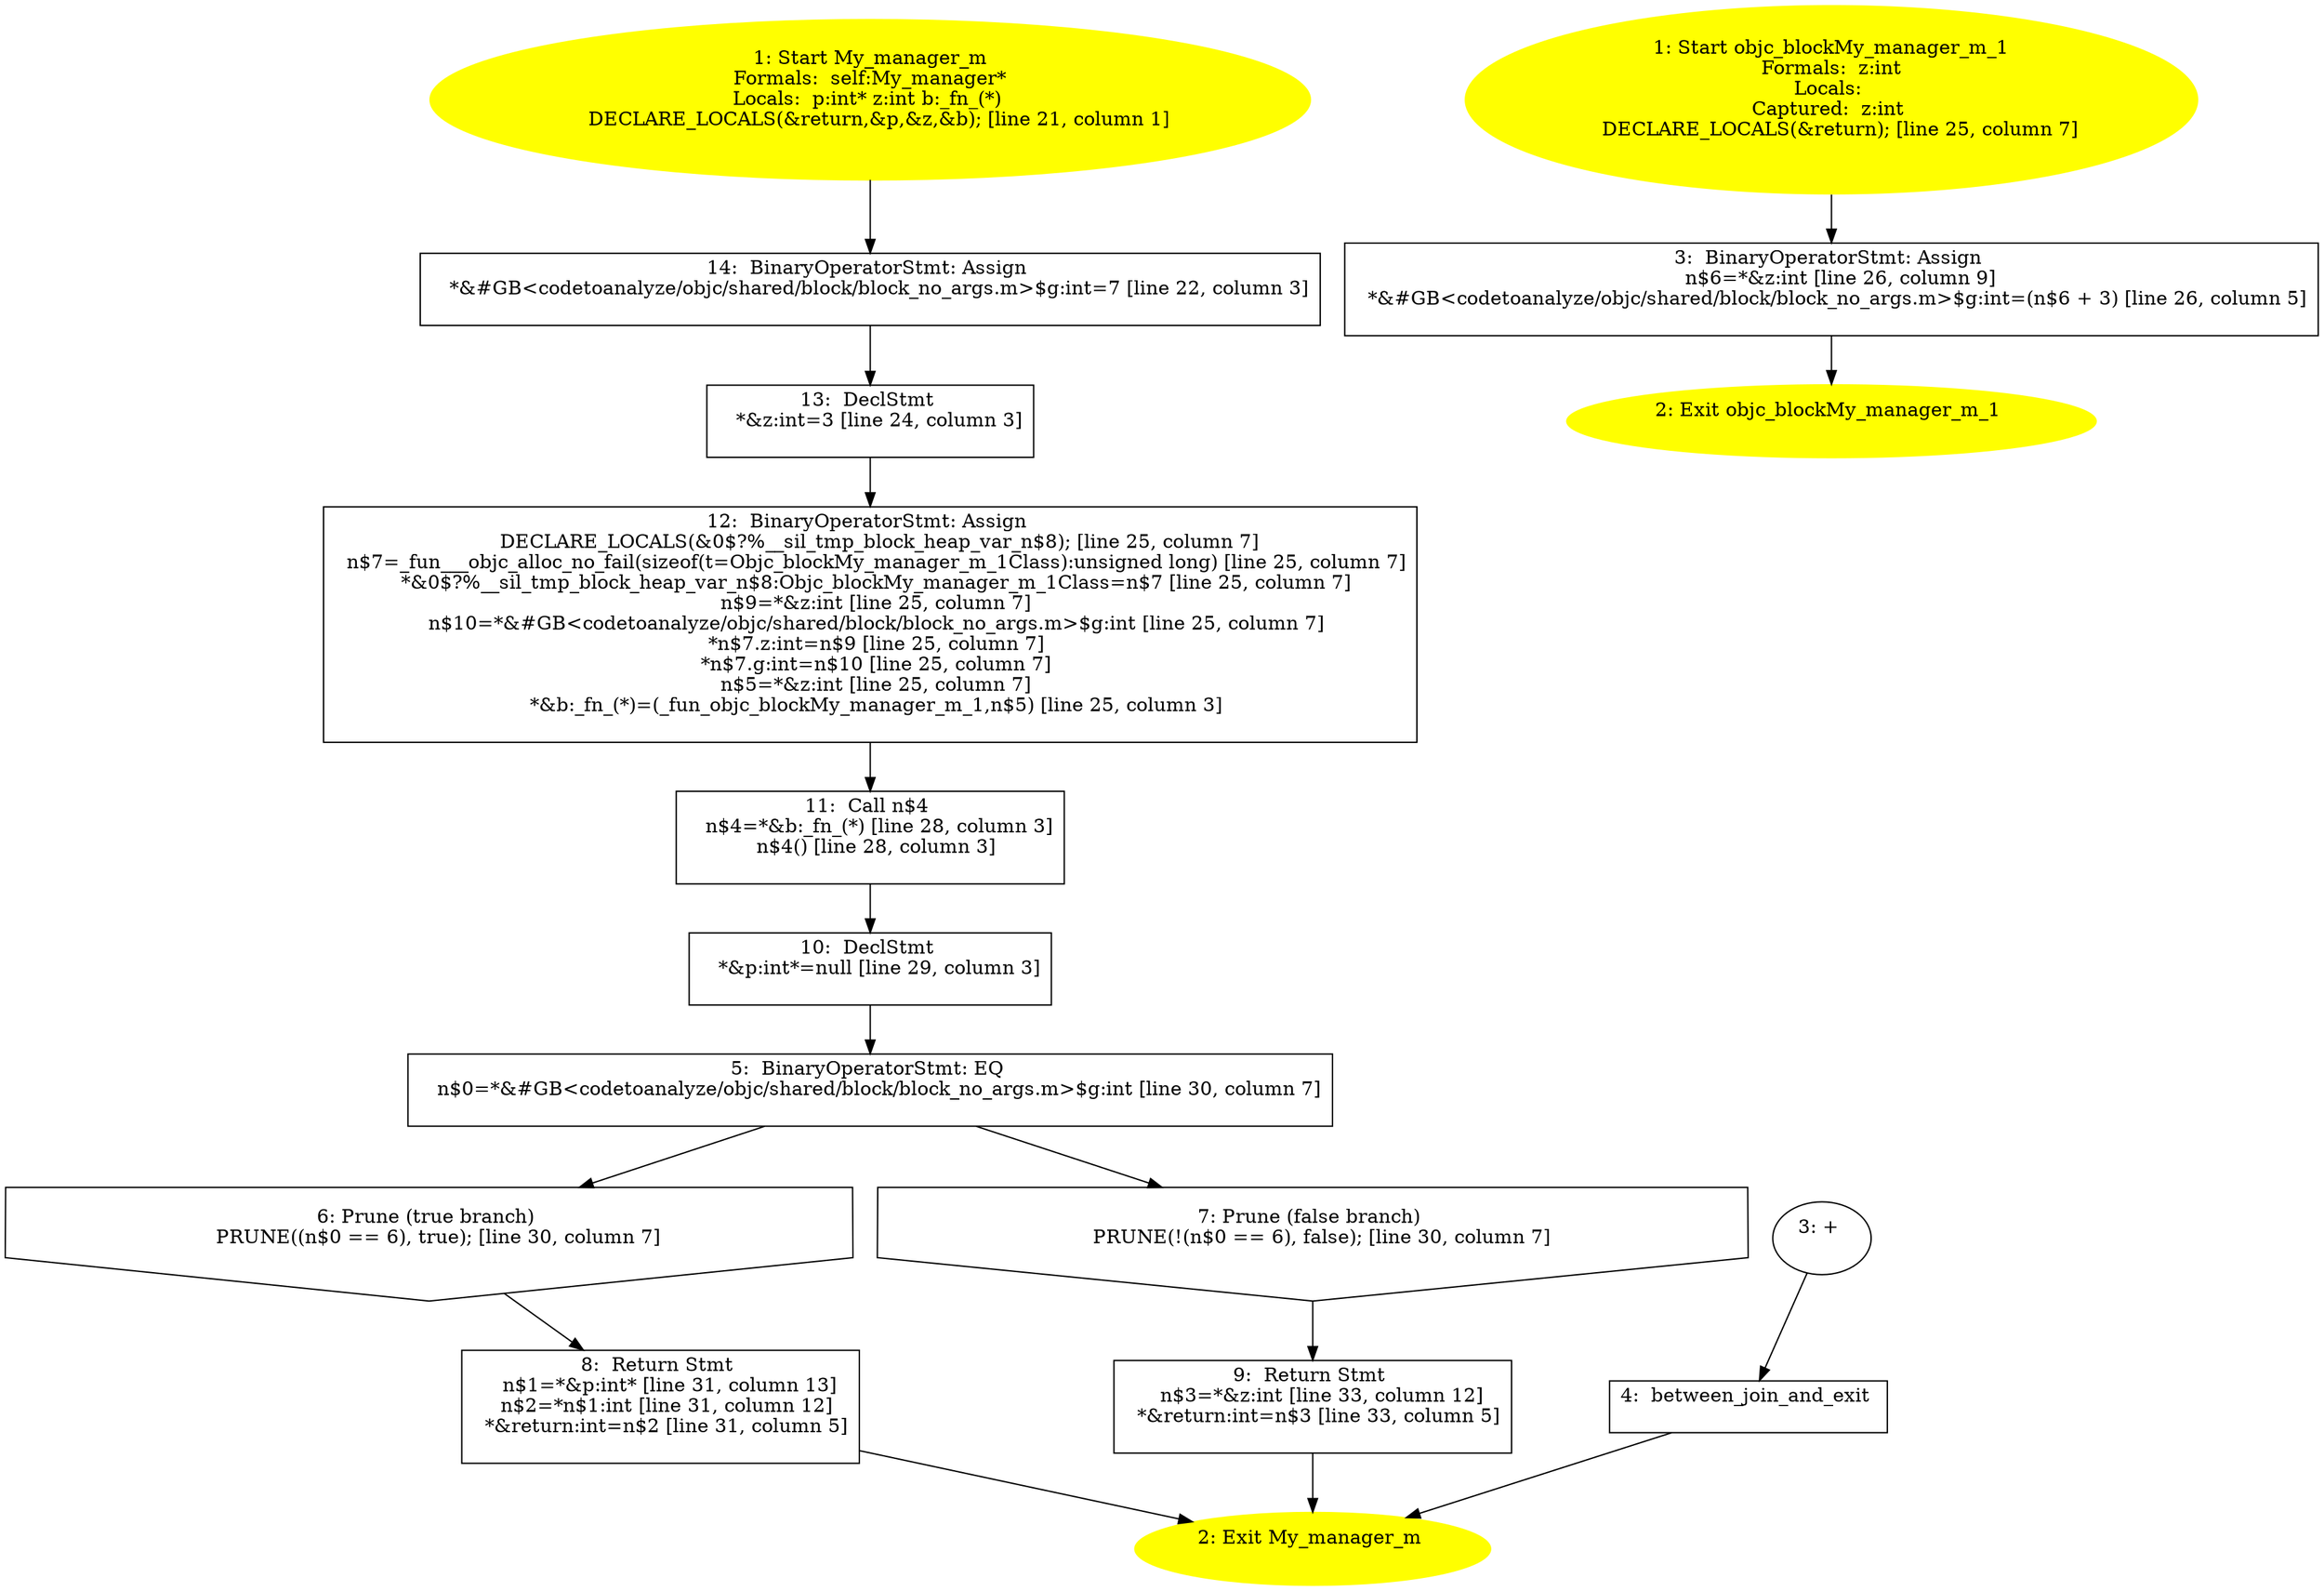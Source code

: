 /* @generated */
digraph iCFG {
"m#My_manager#instance.e773f849d062cb9801497b62f5c98f5e_1" [label="1: Start My_manager_m\nFormals:  self:My_manager*\nLocals:  p:int* z:int b:_fn_(*) \n   DECLARE_LOCALS(&return,&p,&z,&b); [line 21, column 1]\n " color=yellow style=filled]
	

	 "m#My_manager#instance.e773f849d062cb9801497b62f5c98f5e_1" -> "m#My_manager#instance.e773f849d062cb9801497b62f5c98f5e_14" ;
"m#My_manager#instance.e773f849d062cb9801497b62f5c98f5e_2" [label="2: Exit My_manager_m \n  " color=yellow style=filled]
	

"m#My_manager#instance.e773f849d062cb9801497b62f5c98f5e_3" [label="3: + \n  " ]
	

	 "m#My_manager#instance.e773f849d062cb9801497b62f5c98f5e_3" -> "m#My_manager#instance.e773f849d062cb9801497b62f5c98f5e_4" ;
"m#My_manager#instance.e773f849d062cb9801497b62f5c98f5e_4" [label="4:  between_join_and_exit \n  " shape="box"]
	

	 "m#My_manager#instance.e773f849d062cb9801497b62f5c98f5e_4" -> "m#My_manager#instance.e773f849d062cb9801497b62f5c98f5e_2" ;
"m#My_manager#instance.e773f849d062cb9801497b62f5c98f5e_5" [label="5:  BinaryOperatorStmt: EQ \n   n$0=*&#GB<codetoanalyze/objc/shared/block/block_no_args.m>$g:int [line 30, column 7]\n " shape="box"]
	

	 "m#My_manager#instance.e773f849d062cb9801497b62f5c98f5e_5" -> "m#My_manager#instance.e773f849d062cb9801497b62f5c98f5e_6" ;
	 "m#My_manager#instance.e773f849d062cb9801497b62f5c98f5e_5" -> "m#My_manager#instance.e773f849d062cb9801497b62f5c98f5e_7" ;
"m#My_manager#instance.e773f849d062cb9801497b62f5c98f5e_6" [label="6: Prune (true branch) \n   PRUNE((n$0 == 6), true); [line 30, column 7]\n " shape="invhouse"]
	

	 "m#My_manager#instance.e773f849d062cb9801497b62f5c98f5e_6" -> "m#My_manager#instance.e773f849d062cb9801497b62f5c98f5e_8" ;
"m#My_manager#instance.e773f849d062cb9801497b62f5c98f5e_7" [label="7: Prune (false branch) \n   PRUNE(!(n$0 == 6), false); [line 30, column 7]\n " shape="invhouse"]
	

	 "m#My_manager#instance.e773f849d062cb9801497b62f5c98f5e_7" -> "m#My_manager#instance.e773f849d062cb9801497b62f5c98f5e_9" ;
"m#My_manager#instance.e773f849d062cb9801497b62f5c98f5e_8" [label="8:  Return Stmt \n   n$1=*&p:int* [line 31, column 13]\n  n$2=*n$1:int [line 31, column 12]\n  *&return:int=n$2 [line 31, column 5]\n " shape="box"]
	

	 "m#My_manager#instance.e773f849d062cb9801497b62f5c98f5e_8" -> "m#My_manager#instance.e773f849d062cb9801497b62f5c98f5e_2" ;
"m#My_manager#instance.e773f849d062cb9801497b62f5c98f5e_9" [label="9:  Return Stmt \n   n$3=*&z:int [line 33, column 12]\n  *&return:int=n$3 [line 33, column 5]\n " shape="box"]
	

	 "m#My_manager#instance.e773f849d062cb9801497b62f5c98f5e_9" -> "m#My_manager#instance.e773f849d062cb9801497b62f5c98f5e_2" ;
"m#My_manager#instance.e773f849d062cb9801497b62f5c98f5e_10" [label="10:  DeclStmt \n   *&p:int*=null [line 29, column 3]\n " shape="box"]
	

	 "m#My_manager#instance.e773f849d062cb9801497b62f5c98f5e_10" -> "m#My_manager#instance.e773f849d062cb9801497b62f5c98f5e_5" ;
"m#My_manager#instance.e773f849d062cb9801497b62f5c98f5e_11" [label="11:  Call n$4 \n   n$4=*&b:_fn_(*) [line 28, column 3]\n  n$4() [line 28, column 3]\n " shape="box"]
	

	 "m#My_manager#instance.e773f849d062cb9801497b62f5c98f5e_11" -> "m#My_manager#instance.e773f849d062cb9801497b62f5c98f5e_10" ;
"m#My_manager#instance.e773f849d062cb9801497b62f5c98f5e_12" [label="12:  BinaryOperatorStmt: Assign \n   DECLARE_LOCALS(&0$?%__sil_tmp_block_heap_var_n$8); [line 25, column 7]\n  n$7=_fun___objc_alloc_no_fail(sizeof(t=Objc_blockMy_manager_m_1Class):unsigned long) [line 25, column 7]\n  *&0$?%__sil_tmp_block_heap_var_n$8:Objc_blockMy_manager_m_1Class=n$7 [line 25, column 7]\n  n$9=*&z:int [line 25, column 7]\n  n$10=*&#GB<codetoanalyze/objc/shared/block/block_no_args.m>$g:int [line 25, column 7]\n  *n$7.z:int=n$9 [line 25, column 7]\n  *n$7.g:int=n$10 [line 25, column 7]\n  n$5=*&z:int [line 25, column 7]\n  *&b:_fn_(*)=(_fun_objc_blockMy_manager_m_1,n$5) [line 25, column 3]\n " shape="box"]
	

	 "m#My_manager#instance.e773f849d062cb9801497b62f5c98f5e_12" -> "m#My_manager#instance.e773f849d062cb9801497b62f5c98f5e_11" ;
"m#My_manager#instance.e773f849d062cb9801497b62f5c98f5e_13" [label="13:  DeclStmt \n   *&z:int=3 [line 24, column 3]\n " shape="box"]
	

	 "m#My_manager#instance.e773f849d062cb9801497b62f5c98f5e_13" -> "m#My_manager#instance.e773f849d062cb9801497b62f5c98f5e_12" ;
"m#My_manager#instance.e773f849d062cb9801497b62f5c98f5e_14" [label="14:  BinaryOperatorStmt: Assign \n   *&#GB<codetoanalyze/objc/shared/block/block_no_args.m>$g:int=7 [line 22, column 3]\n " shape="box"]
	

	 "m#My_manager#instance.e773f849d062cb9801497b62f5c98f5e_14" -> "m#My_manager#instance.e773f849d062cb9801497b62f5c98f5e_13" ;
"objc_blockMy_manager_m_1.b75c41325ae3c65dcf5321924a57fc38_1" [label="1: Start objc_blockMy_manager_m_1\nFormals:  z:int\nLocals: \nCaptured:  z:int \n   DECLARE_LOCALS(&return); [line 25, column 7]\n " color=yellow style=filled]
	

	 "objc_blockMy_manager_m_1.b75c41325ae3c65dcf5321924a57fc38_1" -> "objc_blockMy_manager_m_1.b75c41325ae3c65dcf5321924a57fc38_3" ;
"objc_blockMy_manager_m_1.b75c41325ae3c65dcf5321924a57fc38_2" [label="2: Exit objc_blockMy_manager_m_1 \n  " color=yellow style=filled]
	

"objc_blockMy_manager_m_1.b75c41325ae3c65dcf5321924a57fc38_3" [label="3:  BinaryOperatorStmt: Assign \n   n$6=*&z:int [line 26, column 9]\n  *&#GB<codetoanalyze/objc/shared/block/block_no_args.m>$g:int=(n$6 + 3) [line 26, column 5]\n " shape="box"]
	

	 "objc_blockMy_manager_m_1.b75c41325ae3c65dcf5321924a57fc38_3" -> "objc_blockMy_manager_m_1.b75c41325ae3c65dcf5321924a57fc38_2" ;
}
